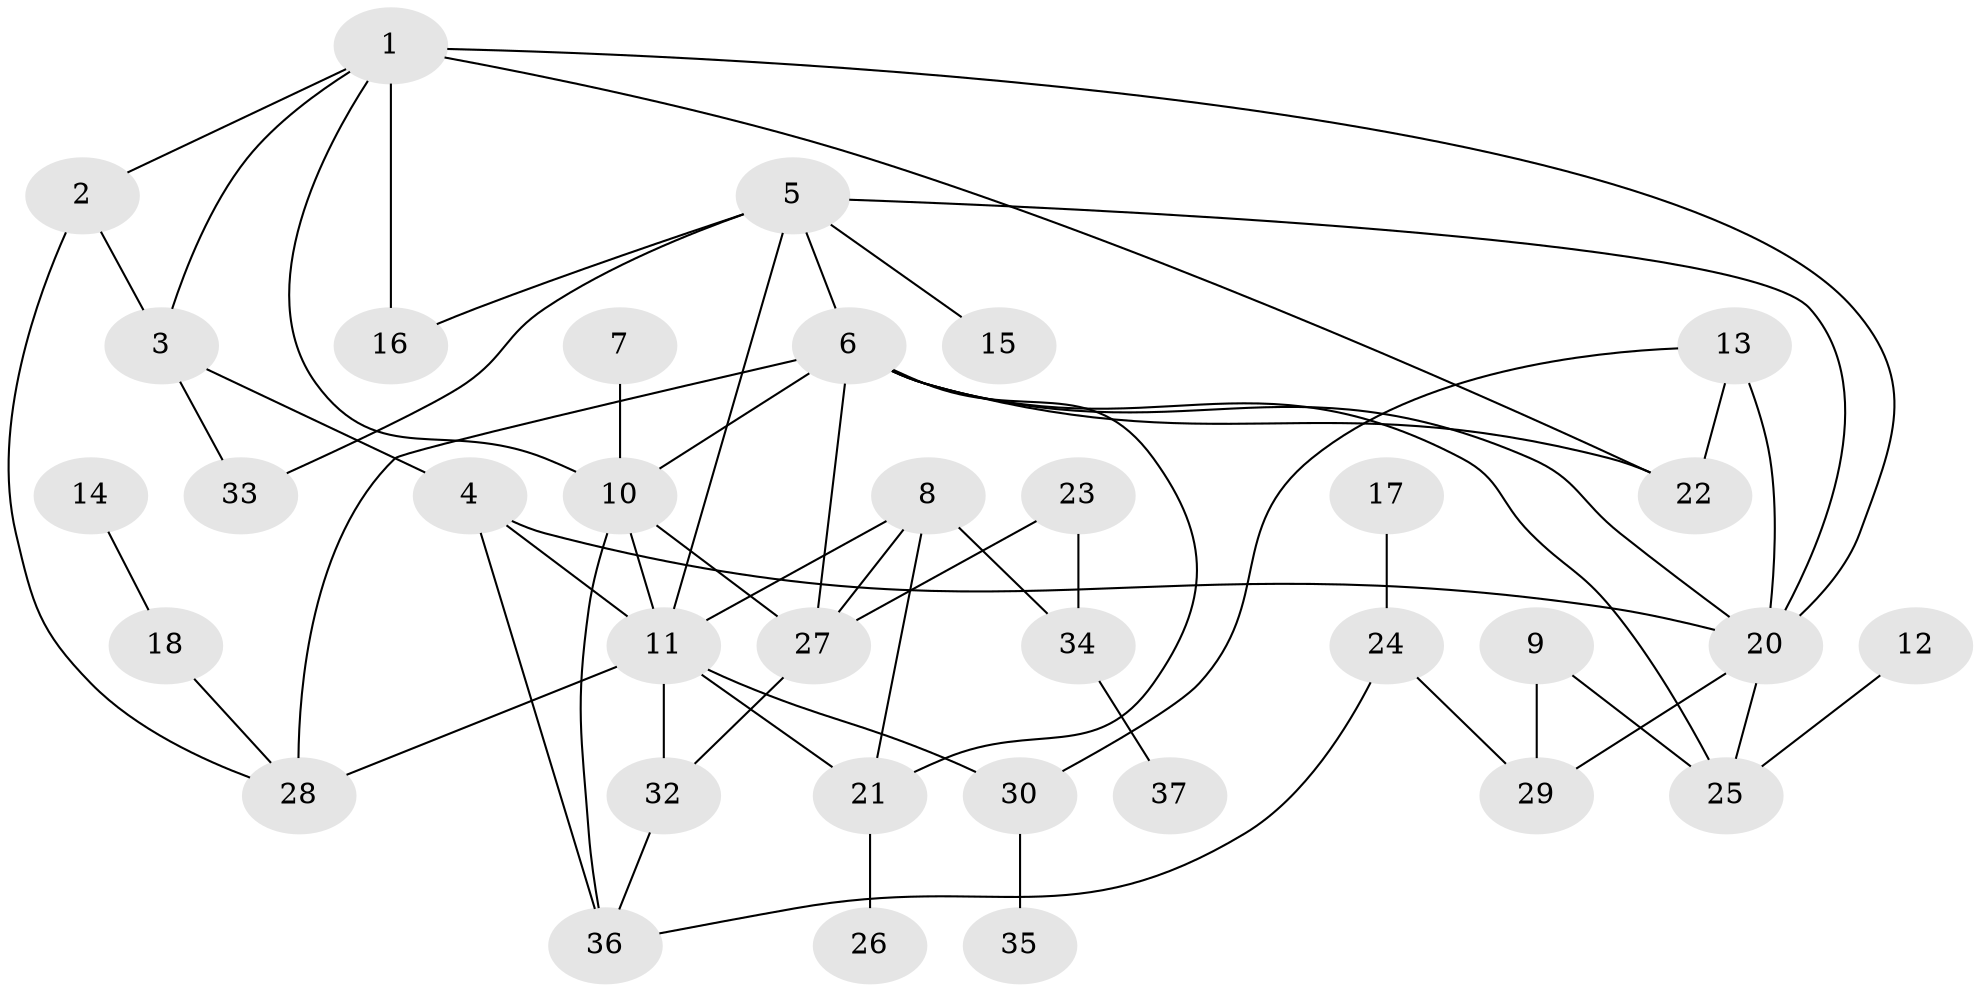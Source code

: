 // original degree distribution, {4: 0.26229508196721313, 3: 0.22950819672131148, 5: 0.14754098360655737, 1: 0.14754098360655737, 2: 0.14754098360655737, 6: 0.04918032786885246, 0: 0.01639344262295082}
// Generated by graph-tools (version 1.1) at 2025/48/03/04/25 22:48:10]
// undirected, 35 vertices, 58 edges
graph export_dot {
  node [color=gray90,style=filled];
  1;
  2;
  3;
  4;
  5;
  6;
  7;
  8;
  9;
  10;
  11;
  12;
  13;
  14;
  15;
  16;
  17;
  18;
  20;
  21;
  22;
  23;
  24;
  25;
  26;
  27;
  28;
  29;
  30;
  32;
  33;
  34;
  35;
  36;
  37;
  1 -- 2 [weight=1.0];
  1 -- 3 [weight=1.0];
  1 -- 10 [weight=1.0];
  1 -- 16 [weight=2.0];
  1 -- 20 [weight=1.0];
  1 -- 22 [weight=1.0];
  2 -- 3 [weight=2.0];
  2 -- 28 [weight=1.0];
  3 -- 4 [weight=1.0];
  3 -- 33 [weight=1.0];
  4 -- 11 [weight=1.0];
  4 -- 20 [weight=1.0];
  4 -- 36 [weight=1.0];
  5 -- 6 [weight=2.0];
  5 -- 11 [weight=3.0];
  5 -- 15 [weight=2.0];
  5 -- 16 [weight=1.0];
  5 -- 20 [weight=1.0];
  5 -- 33 [weight=1.0];
  6 -- 10 [weight=1.0];
  6 -- 20 [weight=2.0];
  6 -- 21 [weight=1.0];
  6 -- 22 [weight=2.0];
  6 -- 25 [weight=1.0];
  6 -- 27 [weight=4.0];
  6 -- 28 [weight=1.0];
  7 -- 10 [weight=1.0];
  8 -- 11 [weight=1.0];
  8 -- 21 [weight=1.0];
  8 -- 27 [weight=1.0];
  8 -- 34 [weight=1.0];
  9 -- 25 [weight=1.0];
  9 -- 29 [weight=1.0];
  10 -- 11 [weight=1.0];
  10 -- 27 [weight=1.0];
  10 -- 36 [weight=1.0];
  11 -- 21 [weight=1.0];
  11 -- 28 [weight=1.0];
  11 -- 30 [weight=1.0];
  11 -- 32 [weight=1.0];
  12 -- 25 [weight=1.0];
  13 -- 20 [weight=2.0];
  13 -- 22 [weight=1.0];
  13 -- 30 [weight=1.0];
  14 -- 18 [weight=1.0];
  17 -- 24 [weight=1.0];
  18 -- 28 [weight=1.0];
  20 -- 25 [weight=1.0];
  20 -- 29 [weight=1.0];
  21 -- 26 [weight=1.0];
  23 -- 27 [weight=1.0];
  23 -- 34 [weight=1.0];
  24 -- 29 [weight=1.0];
  24 -- 36 [weight=1.0];
  27 -- 32 [weight=1.0];
  30 -- 35 [weight=1.0];
  32 -- 36 [weight=1.0];
  34 -- 37 [weight=1.0];
}
